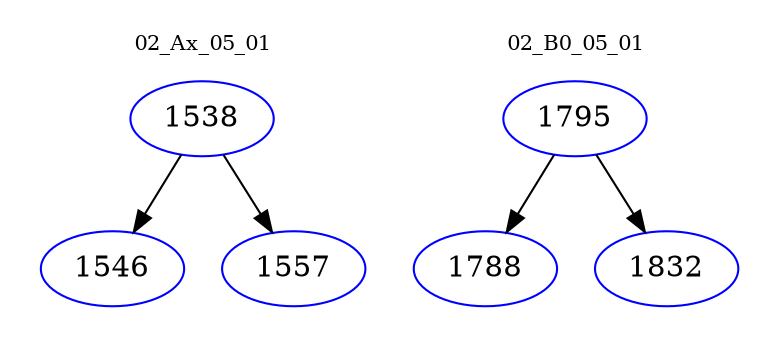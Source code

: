 digraph{
subgraph cluster_0 {
color = white
label = "02_Ax_05_01";
fontsize=10;
T0_1538 [label="1538", color="blue"]
T0_1538 -> T0_1546 [color="black"]
T0_1546 [label="1546", color="blue"]
T0_1538 -> T0_1557 [color="black"]
T0_1557 [label="1557", color="blue"]
}
subgraph cluster_1 {
color = white
label = "02_B0_05_01";
fontsize=10;
T1_1795 [label="1795", color="blue"]
T1_1795 -> T1_1788 [color="black"]
T1_1788 [label="1788", color="blue"]
T1_1795 -> T1_1832 [color="black"]
T1_1832 [label="1832", color="blue"]
}
}
